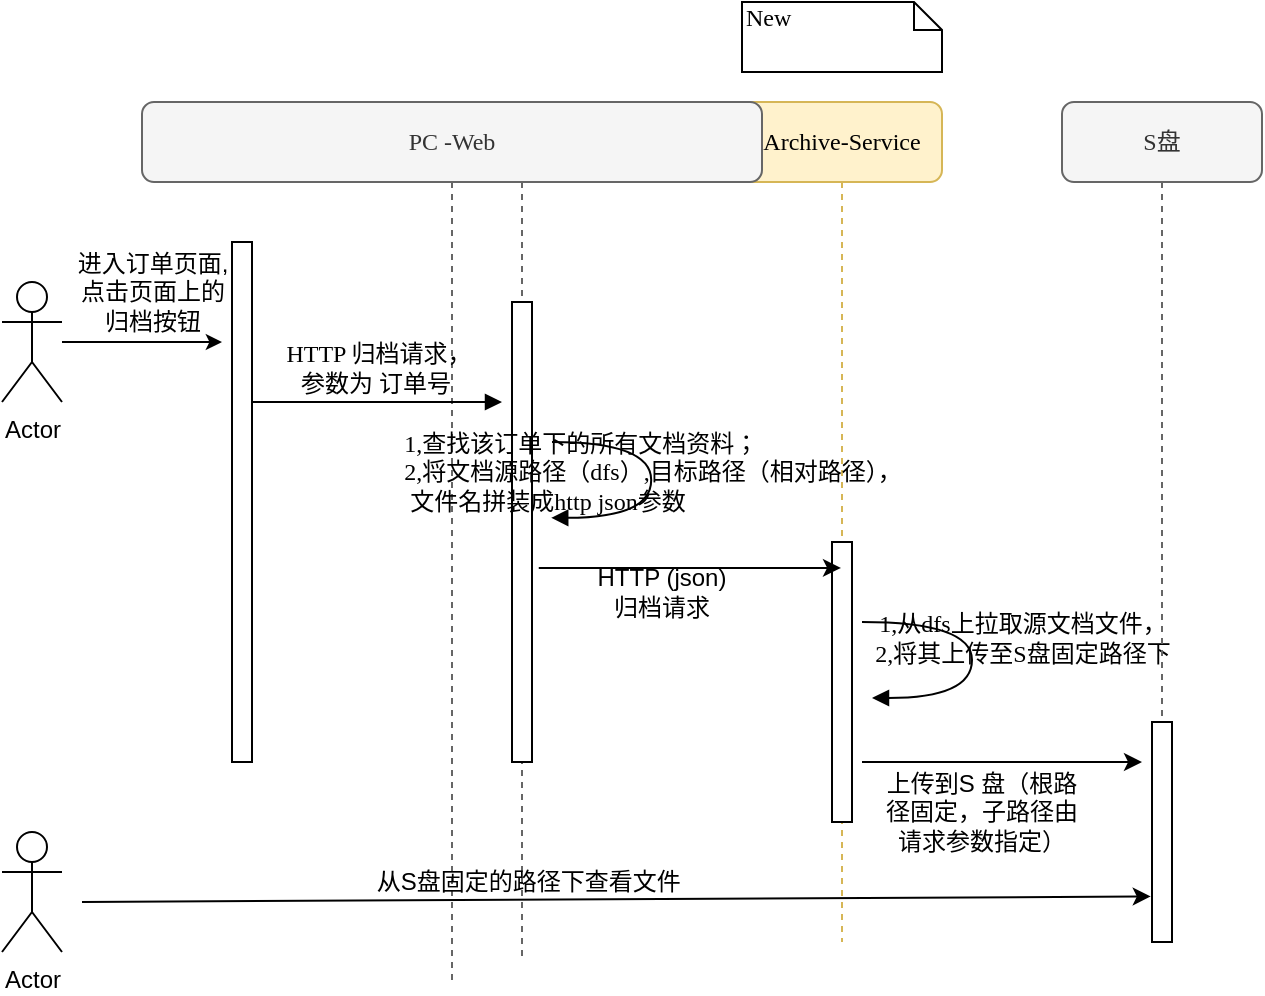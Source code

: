 <mxfile version="14.9.3" type="github">
  <diagram name="Page-1" id="13e1069c-82ec-6db2-03f1-153e76fe0fe0">
    <mxGraphModel dx="582" dy="410" grid="1" gridSize="10" guides="1" tooltips="1" connect="1" arrows="1" fold="1" page="1" pageScale="1" pageWidth="1100" pageHeight="850" background="none" math="0" shadow="0">
      <root>
        <mxCell id="0" />
        <mxCell id="1" parent="0" />
        <mxCell id="7baba1c4bc27f4b0-2" value="FLS" style="shape=umlLifeline;perimeter=lifelinePerimeter;whiteSpace=wrap;html=1;container=1;collapsible=0;recursiveResize=0;outlineConnect=0;rounded=1;shadow=0;comic=0;labelBackgroundColor=none;strokeWidth=1;fontFamily=Verdana;fontSize=12;align=center;fillColor=#f5f5f5;strokeColor=#666666;fontColor=#333333;" parent="1" vertex="1">
          <mxGeometry x="240" y="80" width="100" height="430" as="geometry" />
        </mxCell>
        <mxCell id="7baba1c4bc27f4b0-10" value="" style="html=1;points=[];perimeter=orthogonalPerimeter;rounded=0;shadow=0;comic=0;labelBackgroundColor=none;strokeWidth=1;fontFamily=Verdana;fontSize=12;align=center;" parent="7baba1c4bc27f4b0-2" vertex="1">
          <mxGeometry x="45" y="100" width="10" height="230" as="geometry" />
        </mxCell>
        <mxCell id="7baba1c4bc27f4b0-3" value="Archive-Service" style="shape=umlLifeline;perimeter=lifelinePerimeter;whiteSpace=wrap;html=1;container=1;collapsible=0;recursiveResize=0;outlineConnect=0;rounded=1;shadow=0;comic=0;labelBackgroundColor=none;strokeWidth=1;fontFamily=Verdana;fontSize=12;align=center;fillColor=#fff2cc;strokeColor=#d6b656;" parent="1" vertex="1">
          <mxGeometry x="400" y="80" width="100" height="420" as="geometry" />
        </mxCell>
        <mxCell id="7baba1c4bc27f4b0-13" value="" style="html=1;points=[];perimeter=orthogonalPerimeter;rounded=0;shadow=0;comic=0;labelBackgroundColor=none;strokeWidth=1;fontFamily=Verdana;fontSize=12;align=center;" parent="7baba1c4bc27f4b0-3" vertex="1">
          <mxGeometry x="45" y="220" width="10" height="140" as="geometry" />
        </mxCell>
        <mxCell id="7baba1c4bc27f4b0-8" value="PC -Web" style="shape=umlLifeline;perimeter=lifelinePerimeter;whiteSpace=wrap;html=1;container=1;collapsible=0;recursiveResize=0;outlineConnect=0;rounded=1;shadow=0;comic=0;labelBackgroundColor=none;strokeWidth=1;fontFamily=Verdana;fontSize=12;align=center;fillColor=#f5f5f5;strokeColor=#666666;fontColor=#333333;" parent="1" vertex="1">
          <mxGeometry x="100" y="80" width="310" height="440" as="geometry" />
        </mxCell>
        <mxCell id="7baba1c4bc27f4b0-9" value="" style="html=1;points=[];perimeter=orthogonalPerimeter;rounded=0;shadow=0;comic=0;labelBackgroundColor=none;strokeWidth=1;fontFamily=Verdana;fontSize=12;align=center;" parent="7baba1c4bc27f4b0-8" vertex="1">
          <mxGeometry x="45" y="70" width="10" height="260" as="geometry" />
        </mxCell>
        <mxCell id="vSb9nxsdY4qRidCgBQRf-30" value="" style="endArrow=classic;html=1;entryX=-0.062;entryY=0.793;entryDx=0;entryDy=0;entryPerimeter=0;" edge="1" parent="7baba1c4bc27f4b0-8" target="vSb9nxsdY4qRidCgBQRf-20">
          <mxGeometry width="50" height="50" relative="1" as="geometry">
            <mxPoint x="-30" y="400" as="sourcePoint" />
            <mxPoint x="120" y="410" as="targetPoint" />
          </mxGeometry>
        </mxCell>
        <mxCell id="vSb9nxsdY4qRidCgBQRf-31" value="从S盘固定的路径下查看文件&amp;nbsp;" style="text;html=1;strokeColor=none;fillColor=none;align=center;verticalAlign=middle;whiteSpace=wrap;rounded=0;" vertex="1" parent="7baba1c4bc27f4b0-8">
          <mxGeometry x="80" y="380" width="230" height="20" as="geometry" />
        </mxCell>
        <mxCell id="7baba1c4bc27f4b0-11" value="HTTP 归档请求，&lt;br&gt;参数为 订单号&amp;nbsp;" style="html=1;verticalAlign=bottom;endArrow=block;labelBackgroundColor=none;fontFamily=Verdana;fontSize=12;edgeStyle=elbowEdgeStyle;elbow=vertical;" parent="1" source="7baba1c4bc27f4b0-9" edge="1">
          <mxGeometry relative="1" as="geometry">
            <mxPoint x="220" y="190" as="sourcePoint" />
            <mxPoint x="280" y="230" as="targetPoint" />
            <Array as="points">
              <mxPoint x="240" y="230" />
              <mxPoint x="250" y="240" />
              <mxPoint x="200" y="220" />
              <mxPoint x="200" y="260" />
              <mxPoint x="200" y="230" />
            </Array>
          </mxGeometry>
        </mxCell>
        <mxCell id="7baba1c4bc27f4b0-42" value="New" style="shape=note;whiteSpace=wrap;html=1;size=14;verticalAlign=top;align=left;spacingTop=-6;rounded=0;shadow=0;comic=0;labelBackgroundColor=none;strokeWidth=1;fontFamily=Verdana;fontSize=12" parent="1" vertex="1">
          <mxGeometry x="400" y="30" width="100" height="35" as="geometry" />
        </mxCell>
        <mxCell id="vSb9nxsdY4qRidCgBQRf-4" value="进入订单页面,&lt;br&gt;点击页面上的&lt;br&gt;归档按钮" style="text;html=1;align=center;verticalAlign=middle;resizable=0;points=[];autosize=1;strokeColor=none;" vertex="1" parent="1">
          <mxGeometry x="60" y="150" width="90" height="50" as="geometry" />
        </mxCell>
        <mxCell id="vSb9nxsdY4qRidCgBQRf-9" style="edgeStyle=orthogonalEdgeStyle;rounded=0;orthogonalLoop=1;jettySize=auto;html=1;endWidth=16;endSize=5.08;" edge="1" parent="1" source="vSb9nxsdY4qRidCgBQRf-8">
          <mxGeometry relative="1" as="geometry">
            <mxPoint x="140" y="200" as="targetPoint" />
          </mxGeometry>
        </mxCell>
        <mxCell id="vSb9nxsdY4qRidCgBQRf-8" value="Actor" style="shape=umlActor;verticalLabelPosition=bottom;verticalAlign=top;html=1;outlineConnect=0;" vertex="1" parent="1">
          <mxGeometry x="30" y="170" width="30" height="60" as="geometry" />
        </mxCell>
        <mxCell id="vSb9nxsdY4qRidCgBQRf-13" value="&lt;div style=&quot;text-align: left&quot;&gt;&lt;span&gt;1,查找该订单下的所有文档资料；&lt;/span&gt;&lt;/div&gt;&lt;div style=&quot;text-align: left&quot;&gt;&lt;span&gt;2,将文档源路径（dfs）,目标路径（相对路径），&lt;/span&gt;&lt;/div&gt;&lt;div style=&quot;text-align: left&quot;&gt;&lt;span&gt;&lt;span style=&quot;white-space: pre&quot;&gt;	&lt;/span&gt;文件名拼装成http json参数&lt;br&gt;&lt;/span&gt;&lt;/div&gt;" style="html=1;verticalAlign=bottom;endArrow=block;labelBackgroundColor=none;fontFamily=Verdana;fontSize=12;elbow=vertical;edgeStyle=orthogonalEdgeStyle;curved=1;entryX=1;entryY=0.286;entryPerimeter=0;align=center;" edge="1" parent="1">
          <mxGeometry x="0.273" relative="1" as="geometry">
            <mxPoint x="305" y="250" as="sourcePoint" />
            <mxPoint x="304.62" y="287.92" as="targetPoint" />
            <Array as="points">
              <mxPoint x="354.62" y="249.9" />
              <mxPoint x="354.62" y="287.9" />
            </Array>
            <mxPoint y="1" as="offset" />
          </mxGeometry>
        </mxCell>
        <mxCell id="vSb9nxsdY4qRidCgBQRf-15" value="HTTP (json) 归档请求" style="text;html=1;strokeColor=none;fillColor=none;align=center;verticalAlign=middle;whiteSpace=wrap;rounded=0;" vertex="1" parent="1">
          <mxGeometry x="320" y="300" width="80" height="50" as="geometry" />
        </mxCell>
        <mxCell id="vSb9nxsdY4qRidCgBQRf-17" value="1,从dfs上拉取源文档文件，&lt;br&gt;2,将其上传至S盘固定路径下" style="html=1;verticalAlign=bottom;endArrow=block;labelBackgroundColor=none;fontFamily=Verdana;fontSize=12;elbow=vertical;edgeStyle=orthogonalEdgeStyle;curved=1;exitX=1.038;exitY=0.345;exitPerimeter=0;" edge="1" parent="1">
          <mxGeometry x="0.12" y="25" relative="1" as="geometry">
            <mxPoint x="460.0" y="340" as="sourcePoint" />
            <mxPoint x="465" y="378" as="targetPoint" />
            <Array as="points">
              <mxPoint x="515" y="340" />
              <mxPoint x="515" y="378" />
            </Array>
            <mxPoint as="offset" />
          </mxGeometry>
        </mxCell>
        <mxCell id="vSb9nxsdY4qRidCgBQRf-18" value="" style="endArrow=classic;html=1;exitX=1.338;exitY=0.578;exitDx=0;exitDy=0;exitPerimeter=0;" edge="1" parent="1" source="7baba1c4bc27f4b0-10" target="7baba1c4bc27f4b0-3">
          <mxGeometry width="50" height="50" relative="1" as="geometry">
            <mxPoint x="250" y="310" as="sourcePoint" />
            <mxPoint x="300" y="260" as="targetPoint" />
          </mxGeometry>
        </mxCell>
        <mxCell id="vSb9nxsdY4qRidCgBQRf-19" value="S盘" style="shape=umlLifeline;perimeter=lifelinePerimeter;whiteSpace=wrap;html=1;container=1;collapsible=0;recursiveResize=0;outlineConnect=0;rounded=1;shadow=0;comic=0;labelBackgroundColor=none;strokeWidth=1;fontFamily=Verdana;fontSize=12;align=center;fillColor=#f5f5f5;strokeColor=#666666;fontColor=#333333;" vertex="1" parent="1">
          <mxGeometry x="560" y="80" width="100" height="420" as="geometry" />
        </mxCell>
        <mxCell id="vSb9nxsdY4qRidCgBQRf-20" value="" style="html=1;points=[];perimeter=orthogonalPerimeter;rounded=0;shadow=0;comic=0;labelBackgroundColor=none;strokeWidth=1;fontFamily=Verdana;fontSize=12;align=center;" vertex="1" parent="vSb9nxsdY4qRidCgBQRf-19">
          <mxGeometry x="45" y="310" width="10" height="110" as="geometry" />
        </mxCell>
        <mxCell id="vSb9nxsdY4qRidCgBQRf-23" value="" style="endArrow=classic;html=1;" edge="1" parent="1">
          <mxGeometry width="50" height="50" relative="1" as="geometry">
            <mxPoint x="460" y="410" as="sourcePoint" />
            <mxPoint x="600" y="410" as="targetPoint" />
            <Array as="points">
              <mxPoint x="520" y="410" />
            </Array>
          </mxGeometry>
        </mxCell>
        <mxCell id="vSb9nxsdY4qRidCgBQRf-26" value="上传到S 盘（根路径固定，子路径由请求参数指定）" style="text;html=1;strokeColor=none;fillColor=none;align=center;verticalAlign=middle;whiteSpace=wrap;rounded=0;" vertex="1" parent="1">
          <mxGeometry x="470" y="425" width="100" height="20" as="geometry" />
        </mxCell>
        <mxCell id="vSb9nxsdY4qRidCgBQRf-28" value="Actor" style="shape=umlActor;verticalLabelPosition=bottom;verticalAlign=top;html=1;outlineConnect=0;" vertex="1" parent="1">
          <mxGeometry x="30" y="445" width="30" height="60" as="geometry" />
        </mxCell>
      </root>
    </mxGraphModel>
  </diagram>
</mxfile>
